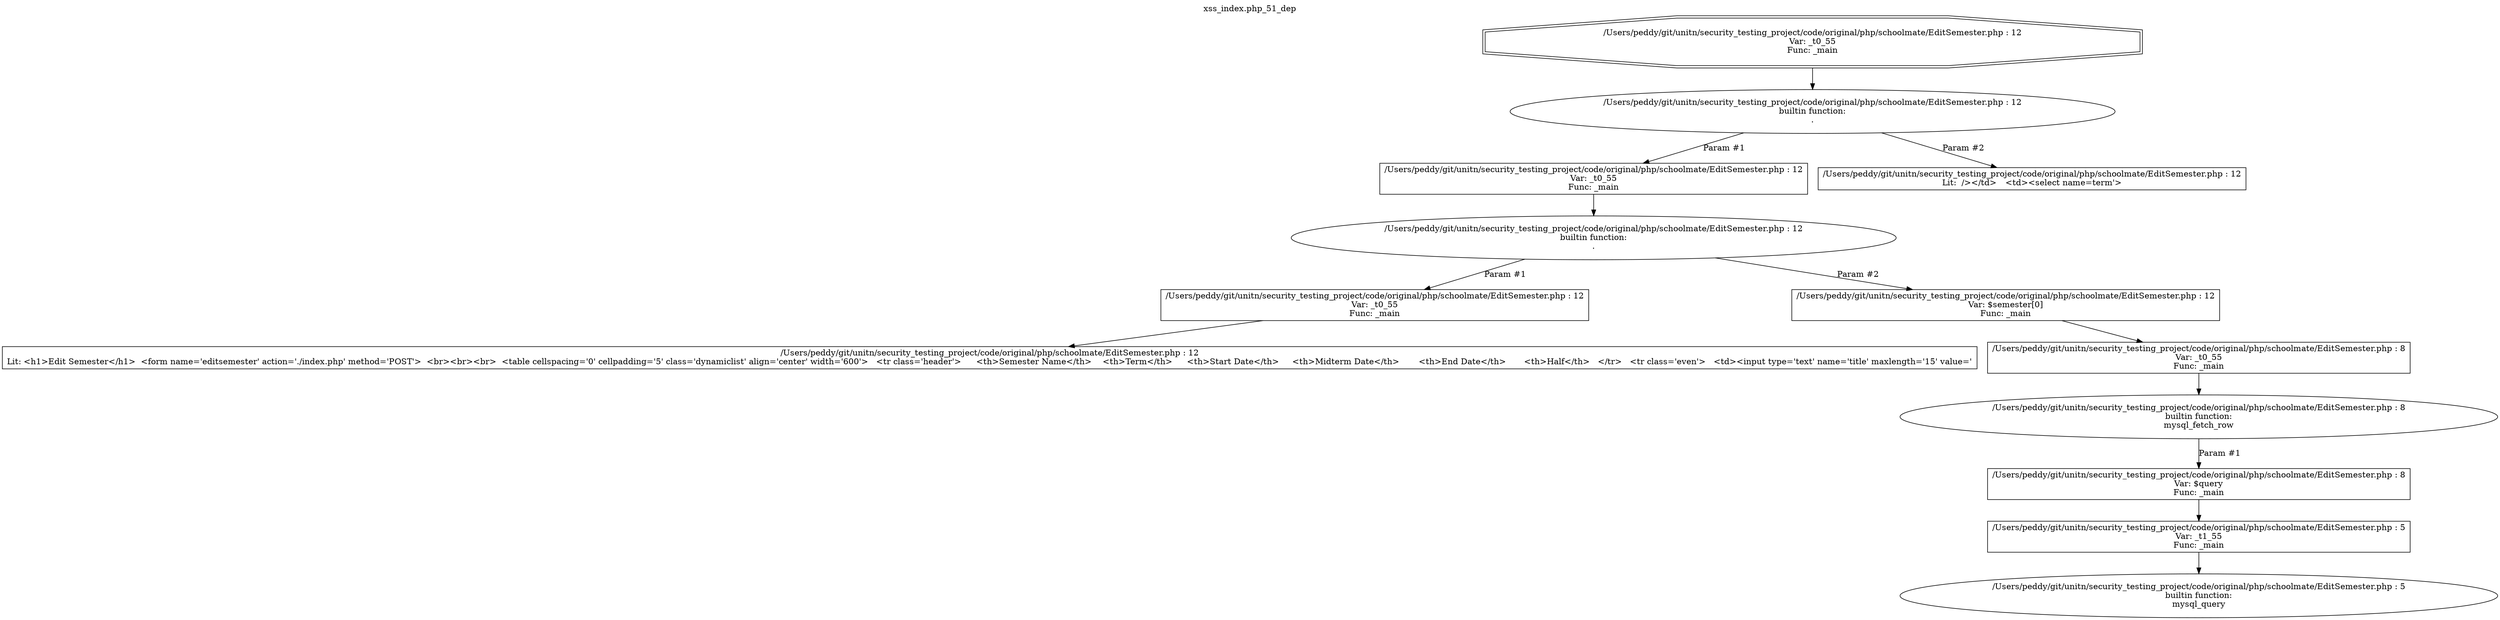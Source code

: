 digraph cfg {
  label="xss_index.php_51_dep";
  labelloc=t;
  n1 [shape=doubleoctagon, label="/Users/peddy/git/unitn/security_testing_project/code/original/php/schoolmate/EditSemester.php : 12\nVar: _t0_55\nFunc: _main\n"];
  n2 [shape=ellipse, label="/Users/peddy/git/unitn/security_testing_project/code/original/php/schoolmate/EditSemester.php : 12\nbuiltin function:\n.\n"];
  n3 [shape=box, label="/Users/peddy/git/unitn/security_testing_project/code/original/php/schoolmate/EditSemester.php : 12\nVar: _t0_55\nFunc: _main\n"];
  n4 [shape=ellipse, label="/Users/peddy/git/unitn/security_testing_project/code/original/php/schoolmate/EditSemester.php : 12\nbuiltin function:\n.\n"];
  n5 [shape=box, label="/Users/peddy/git/unitn/security_testing_project/code/original/php/schoolmate/EditSemester.php : 12\nVar: _t0_55\nFunc: _main\n"];
  n6 [shape=box, label="/Users/peddy/git/unitn/security_testing_project/code/original/php/schoolmate/EditSemester.php : 12\nLit: <h1>Edit Semester</h1>  <form name='editsemester' action='./index.php' method='POST'>  <br><br><br>  <table cellspacing='0' cellpadding='5' class='dynamiclist' align='center' width='600'>   <tr class='header'>	<th>Semester Name</th>	<th>Term</th>	<th>Start Date</th>	<th>Midterm Date</th>	<th>End Date</th>	<th>Half</th>   </tr>   <tr class='even'>	<td><input type='text' name='title' maxlength='15' value='\n"];
  n7 [shape=box, label="/Users/peddy/git/unitn/security_testing_project/code/original/php/schoolmate/EditSemester.php : 12\nVar: $semester[0]\nFunc: _main\n"];
  n8 [shape=box, label="/Users/peddy/git/unitn/security_testing_project/code/original/php/schoolmate/EditSemester.php : 8\nVar: _t0_55\nFunc: _main\n"];
  n9 [shape=ellipse, label="/Users/peddy/git/unitn/security_testing_project/code/original/php/schoolmate/EditSemester.php : 8\nbuiltin function:\nmysql_fetch_row\n"];
  n10 [shape=box, label="/Users/peddy/git/unitn/security_testing_project/code/original/php/schoolmate/EditSemester.php : 8\nVar: $query\nFunc: _main\n"];
  n11 [shape=box, label="/Users/peddy/git/unitn/security_testing_project/code/original/php/schoolmate/EditSemester.php : 5\nVar: _t1_55\nFunc: _main\n"];
  n12 [shape=ellipse, label="/Users/peddy/git/unitn/security_testing_project/code/original/php/schoolmate/EditSemester.php : 5\nbuiltin function:\nmysql_query\n"];
  n13 [shape=box, label="/Users/peddy/git/unitn/security_testing_project/code/original/php/schoolmate/EditSemester.php : 12\nLit:  /></td>	<td><select name=term'>\n"];
  n1 -> n2;
  n3 -> n4;
  n5 -> n6;
  n4 -> n5[label="Param #1"];
  n4 -> n7[label="Param #2"];
  n8 -> n9;
  n11 -> n12;
  n10 -> n11;
  n9 -> n10[label="Param #1"];
  n7 -> n8;
  n2 -> n3[label="Param #1"];
  n2 -> n13[label="Param #2"];
}
